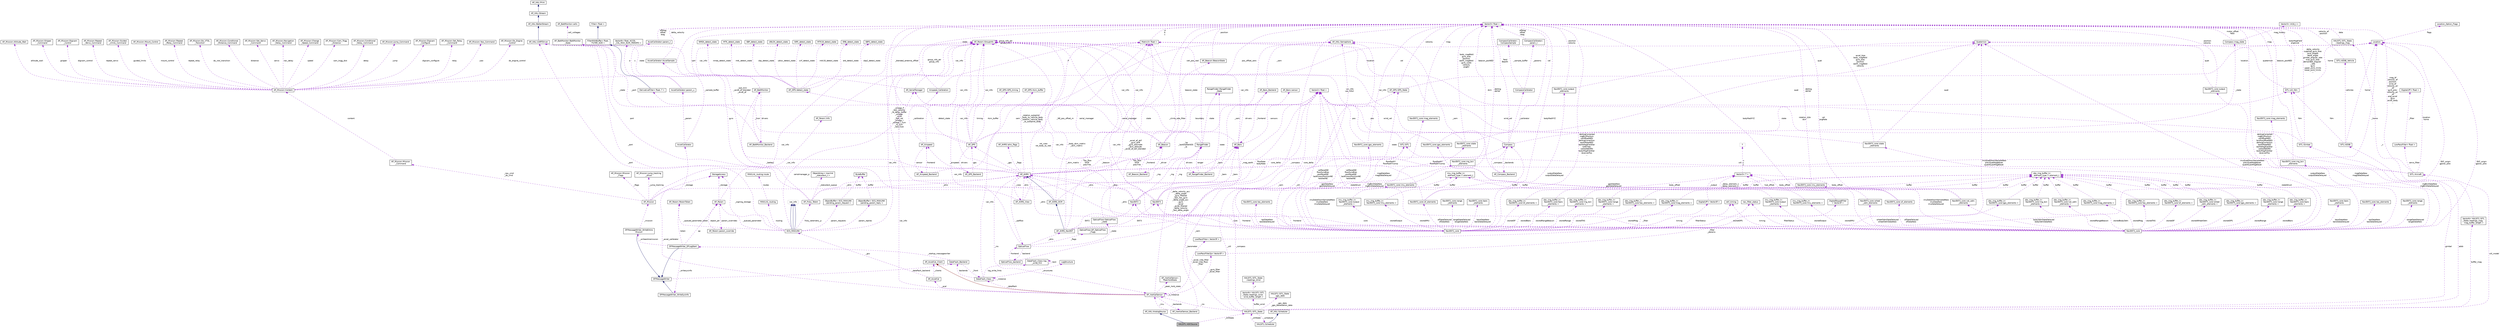 digraph "HALSITL::ADCSource"
{
 // INTERACTIVE_SVG=YES
  edge [fontname="Helvetica",fontsize="10",labelfontname="Helvetica",labelfontsize="10"];
  node [fontname="Helvetica",fontsize="10",shape=record];
  Node1 [label="HALSITL::ADCSource",height=0.2,width=0.4,color="black", fillcolor="grey75", style="filled", fontcolor="black"];
  Node2 -> Node1 [dir="back",color="midnightblue",fontsize="10",style="solid",fontname="Helvetica"];
  Node2 [label="AP_HAL::AnalogSource",height=0.2,width=0.4,color="black", fillcolor="white", style="filled",URL="$classAP__HAL_1_1AnalogSource.html"];
  Node3 -> Node1 [dir="back",color="darkorchid3",fontsize="10",style="dashed",label=" _sitlState" ,fontname="Helvetica"];
  Node3 [label="HALSITL::SITL_State",height=0.2,width=0.4,color="black", fillcolor="white", style="filled",URL="$classHALSITL_1_1SITL__State.html"];
  Node4 -> Node3 [dir="back",color="darkorchid3",fontsize="10",style="dashed",label=" gimbal" ,fontname="Helvetica"];
  Node4 [label="SITL::Gimbal",height=0.2,width=0.4,color="black", fillcolor="white", style="filled",URL="$classSITL_1_1Gimbal.html"];
  Node5 -> Node4 [dir="back",color="darkorchid3",fontsize="10",style="dashed",label=" dcm" ,fontname="Helvetica"];
  Node5 [label="Matrix3\< float \>",height=0.2,width=0.4,color="black", fillcolor="white", style="filled",URL="$classMatrix3.html"];
  Node6 -> Node5 [dir="back",color="darkorchid3",fontsize="10",style="dashed",label=" a\nb\nc" ,fontname="Helvetica"];
  Node6 [label="Vector3\< float \>",height=0.2,width=0.4,color="black", fillcolor="white", style="filled",URL="$classVector3.html"];
  Node6 -> Node4 [dir="back",color="darkorchid3",fontsize="10",style="dashed",label=" delta_velocity\nsupplied_gyro_bias\njoint_angles\ndelta_angle\ngimbal_angular_rate\ntrue_gyro_bias\ndemanded_angular\l_rate\ngyro\nupper_joint_limits\nlower_joint_limits\n..." ,fontname="Helvetica"];
  Node7 -> Node4 [dir="back",color="darkorchid3",fontsize="10",style="dashed",label=" fdm" ,fontname="Helvetica"];
  Node7 [label="SITL::sitl_fdm",height=0.2,width=0.4,color="black", fillcolor="white", style="filled",URL="$structSITL_1_1sitl__fdm.html"];
  Node8 -> Node7 [dir="back",color="darkorchid3",fontsize="10",style="dashed",label=" quaternion" ,fontname="Helvetica"];
  Node8 [label="Quaternion",height=0.2,width=0.4,color="black", fillcolor="white", style="filled",URL="$classQuaternion.html"];
  Node6 -> Node7 [dir="back",color="darkorchid3",fontsize="10",style="dashed",label=" bodyMagField\nangAccel" ,fontname="Helvetica"];
  Node9 -> Node7 [dir="back",color="darkorchid3",fontsize="10",style="dashed",label=" home" ,fontname="Helvetica"];
  Node9 [label="Location",height=0.2,width=0.4,color="black", fillcolor="white", style="filled",URL="$structLocation.html"];
  Node10 -> Node9 [dir="back",color="darkorchid3",fontsize="10",style="dashed",label=" flags" ,fontname="Helvetica"];
  Node10 [label="Location_Option_Flags",height=0.2,width=0.4,color="black", fillcolor="white", style="filled",URL="$structLocation__Option__Flags.html"];
  Node11 -> Node3 [dir="back",color="darkorchid3",fontsize="10",style="dashed",label=" sitl_model" ,fontname="Helvetica"];
  Node11 [label="SITL::Aircraft",height=0.2,width=0.4,color="black", fillcolor="white", style="filled",URL="$classSITL_1_1Aircraft.html"];
  Node5 -> Node11 [dir="back",color="darkorchid3",fontsize="10",style="dashed",label=" rotation_b2e\ndcm" ,fontname="Helvetica"];
  Node12 -> Node11 [dir="back",color="darkorchid3",fontsize="10",style="dashed",label=" servo_filter" ,fontname="Helvetica"];
  Node12 [label="LowPassFilter\< float \>",height=0.2,width=0.4,color="black", fillcolor="white", style="filled",URL="$classLowPassFilter.html"];
  Node13 -> Node12 [dir="back",color="darkorchid3",fontsize="10",style="dashed",label=" _filter" ,fontname="Helvetica"];
  Node13 [label="DigitalLPF\< float \>",height=0.2,width=0.4,color="black", fillcolor="white", style="filled",URL="$classDigitalLPF.html"];
  Node14 -> Node11 [dir="back",color="darkorchid3",fontsize="10",style="dashed",label=" sitl" ,fontname="Helvetica"];
  Node14 [label="SITL::SITL",height=0.2,width=0.4,color="black", fillcolor="white", style="filled",URL="$classSITL_1_1SITL.html"];
  Node15 -> Node14 [dir="back",color="darkorchid3",fontsize="10",style="dashed",label=" var_info\nvar_info2" ,fontname="Helvetica"];
  Node15 [label="AP_Param::GroupInfo",height=0.2,width=0.4,color="black", fillcolor="white", style="filled",URL="$structAP__Param_1_1GroupInfo.html"];
  Node15 -> Node15 [dir="back",color="darkorchid3",fontsize="10",style="dashed",label=" group_info_ptr\ngroup_info" ,fontname="Helvetica"];
  Node7 -> Node14 [dir="back",color="darkorchid3",fontsize="10",style="dashed",label=" state" ,fontname="Helvetica"];
  Node6 -> Node11 [dir="back",color="darkorchid3",fontsize="10",style="dashed",label=" mag_bf\nvelocity_ef\nposition\nwind_ef\nvelocity_air\l_bf\ngyro_prev\nvelocity_air\l_ef\nang_accel\ngyro\naccel_body\n..." ,fontname="Helvetica"];
  Node9 -> Node11 [dir="back",color="darkorchid3",fontsize="10",style="dashed",label=" location\nhome" ,fontname="Helvetica"];
  Node16 -> Node3 [dir="back",color="darkorchid3",fontsize="10",style="dashed",label=" adsb" ,fontname="Helvetica"];
  Node16 [label="SITL::ADSB",height=0.2,width=0.4,color="black", fillcolor="white", style="filled",URL="$classSITL_1_1ADSB.html"];
  Node17 -> Node16 [dir="back",color="darkorchid3",fontsize="10",style="dashed",label=" vehicles" ,fontname="Helvetica"];
  Node17 [label="SITL::ADSB_Vehicle",height=0.2,width=0.4,color="black", fillcolor="white", style="filled",URL="$classSITL_1_1ADSB__Vehicle.html"];
  Node6 -> Node17 [dir="back",color="darkorchid3",fontsize="10",style="dashed",label=" velocity_ef\nposition" ,fontname="Helvetica"];
  Node9 -> Node16 [dir="back",color="darkorchid3",fontsize="10",style="dashed",label=" home" ,fontname="Helvetica"];
  Node7 -> Node16 [dir="back",color="darkorchid3",fontsize="10",style="dashed",label=" fdm" ,fontname="Helvetica"];
  Node18 -> Node3 [dir="back",color="darkorchid3",fontsize="10",style="dashed",label=" buffer_mag" ,fontname="Helvetica"];
  Node18 [label="VectorN\< HALSITL::SITL\l_State::readings_mag,\l mag_buffer_length \>",height=0.2,width=0.4,color="black", fillcolor="white", style="filled",URL="$classVectorN.html"];
  Node19 -> Node18 [dir="back",color="darkorchid3",fontsize="10",style="dashed",label=" _v" ,fontname="Helvetica"];
  Node19 [label="HALSITL::SITL_State\l::readings_mag",height=0.2,width=0.4,color="black", fillcolor="white", style="filled",URL="$structHALSITL_1_1SITL__State_1_1readings__mag.html"];
  Node6 -> Node19 [dir="back",color="darkorchid3",fontsize="10",style="dashed",label=" data" ,fontname="Helvetica"];
  Node20 -> Node3 [dir="back",color="darkorchid3",fontsize="10",style="dashed",label=" _barometer" ,fontname="Helvetica"];
  Node20 [label="AP_Baro",height=0.2,width=0.4,color="black", fillcolor="white", style="filled",URL="$classAP__Baro.html"];
  Node21 -> Node20 [dir="back",color="darkorchid3",fontsize="10",style="dashed",label=" sensors" ,fontname="Helvetica"];
  Node21 [label="AP_Baro::sensor",height=0.2,width=0.4,color="black", fillcolor="white", style="filled",URL="$structAP__Baro_1_1sensor.html"];
  Node22 -> Node20 [dir="back",color="darkorchid3",fontsize="10",style="dashed",label=" _climb_rate_filter" ,fontname="Helvetica"];
  Node22 [label="DerivativeFilter\< float, 7 \>",height=0.2,width=0.4,color="black", fillcolor="white", style="filled",URL="$classDerivativeFilter.html"];
  Node23 -> Node22 [dir="back",color="midnightblue",fontsize="10",style="solid",fontname="Helvetica"];
  Node23 [label="FilterWithBuffer\< float,\l FILTER_SIZE \>",height=0.2,width=0.4,color="black", fillcolor="white", style="filled",URL="$classFilterWithBuffer.html"];
  Node24 -> Node23 [dir="back",color="midnightblue",fontsize="10",style="solid",fontname="Helvetica"];
  Node24 [label="Filter\< float \>",height=0.2,width=0.4,color="black", fillcolor="white", style="filled",URL="$classFilter.html"];
  Node15 -> Node20 [dir="back",color="darkorchid3",fontsize="10",style="dashed",label=" var_info" ,fontname="Helvetica"];
  Node25 -> Node20 [dir="back",color="darkorchid3",fontsize="10",style="dashed",label=" drivers" ,fontname="Helvetica"];
  Node25 [label="AP_Baro_Backend",height=0.2,width=0.4,color="black", fillcolor="white", style="filled",URL="$classAP__Baro__Backend.html"];
  Node20 -> Node25 [dir="back",color="darkorchid3",fontsize="10",style="dashed",label=" _frontend" ,fontname="Helvetica"];
  Node26 -> Node25 [dir="back",color="darkorchid3",fontsize="10",style="dashed",label=" _sem" ,fontname="Helvetica"];
  Node26 [label="AP_HAL::Semaphore",height=0.2,width=0.4,color="black", fillcolor="white", style="filled",URL="$classAP__HAL_1_1Semaphore.html"];
  Node14 -> Node3 [dir="back",color="darkorchid3",fontsize="10",style="dashed",label=" _sitl" ,fontname="Helvetica"];
  Node27 -> Node3 [dir="back",color="darkorchid3",fontsize="10",style="dashed",label=" _scheduler" ,fontname="Helvetica"];
  Node27 [label="HALSITL::Scheduler",height=0.2,width=0.4,color="black", fillcolor="white", style="filled",URL="$classHALSITL_1_1Scheduler.html"];
  Node28 -> Node27 [dir="back",color="midnightblue",fontsize="10",style="solid",fontname="Helvetica"];
  Node28 [label="AP_HAL::Scheduler",height=0.2,width=0.4,color="black", fillcolor="white", style="filled",URL="$classAP__HAL_1_1Scheduler.html"];
  Node3 -> Node27 [dir="back",color="darkorchid3",fontsize="10",style="dashed",label=" _sitlState" ,fontname="Helvetica"];
  Node29 -> Node3 [dir="back",color="darkorchid3",fontsize="10",style="dashed",label=" _ins" ,fontname="Helvetica"];
  Node29 [label="AP_InertialSensor",height=0.2,width=0.4,color="black", fillcolor="white", style="filled",URL="$classAP__InertialSensor.html"];
  Node30 -> Node29 [dir="back",color="firebrick4",fontsize="10",style="solid",fontname="Helvetica"];
  Node30 [label="AP_AccelCal_Client",height=0.2,width=0.4,color="black", fillcolor="white", style="filled",URL="$classAP__AccelCal__Client.html"];
  Node31 -> Node29 [dir="back",color="darkorchid3",fontsize="10",style="dashed",label=" _peak_hold_state" ,fontname="Helvetica"];
  Node31 [label="AP_InertialSensor::\lPeakHoldState",height=0.2,width=0.4,color="black", fillcolor="white", style="filled",URL="$structAP__InertialSensor_1_1PeakHoldState.html"];
  Node32 -> Node29 [dir="back",color="darkorchid3",fontsize="10",style="dashed",label=" _accel_vibe_filter\n_accel_vibe_floor\l_filter" ,fontname="Helvetica"];
  Node32 [label="LowPassFilter\< Vector3f \>",height=0.2,width=0.4,color="black", fillcolor="white", style="filled",URL="$classLowPassFilter.html"];
  Node33 -> Node32 [dir="back",color="darkorchid3",fontsize="10",style="dashed",label=" _filter" ,fontname="Helvetica"];
  Node33 [label="DigitalLPF\< Vector3f \>",height=0.2,width=0.4,color="black", fillcolor="white", style="filled",URL="$classDigitalLPF.html"];
  Node34 -> Node33 [dir="back",color="darkorchid3",fontsize="10",style="dashed",label=" _output" ,fontname="Helvetica"];
  Node34 [label="Vector3\< T \>",height=0.2,width=0.4,color="black", fillcolor="white", style="filled",URL="$classVector3.html"];
  Node35 -> Node34 [dir="back",color="darkorchid3",fontsize="10",style="dashed",label=" x\ny\nz" ,fontname="Helvetica"];
  Node35 [label="T",height=0.2,width=0.4,color="grey75", fillcolor="white", style="filled"];
  Node36 -> Node29 [dir="back",color="darkorchid3",fontsize="10",style="dashed",label=" _backends" ,fontname="Helvetica"];
  Node36 [label="AP_InertialSensor_Backend",height=0.2,width=0.4,color="black", fillcolor="white", style="filled",URL="$classAP__InertialSensor__Backend.html"];
  Node26 -> Node36 [dir="back",color="darkorchid3",fontsize="10",style="dashed",label=" _sem" ,fontname="Helvetica"];
  Node29 -> Node36 [dir="back",color="darkorchid3",fontsize="10",style="dashed",label=" _imu" ,fontname="Helvetica"];
  Node37 -> Node29 [dir="back",color="darkorchid3",fontsize="10",style="dashed",label=" _gyro_filter\n_accel_filter" ,fontname="Helvetica"];
  Node37 [label="LowPassFilter2p\< Vector3f \>",height=0.2,width=0.4,color="black", fillcolor="white", style="filled",URL="$classLowPassFilter2p.html"];
  Node38 -> Node37 [dir="back",color="darkorchid3",fontsize="10",style="dashed",label=" _filter\n_params" ,fontname="Helvetica"];
  Node38 [label="DigitalBiquadFilter\l\< Vector3f \>",height=0.2,width=0.4,color="black", fillcolor="white", style="filled",URL="$classDigitalBiquadFilter.html"];
  Node34 -> Node38 [dir="back",color="darkorchid3",fontsize="10",style="dashed",label=" _delay_element_1\n_delay_element_2" ,fontname="Helvetica"];
  Node39 -> Node29 [dir="back",color="darkorchid3",fontsize="10",style="dashed",label=" _accel_calibrator" ,fontname="Helvetica"];
  Node39 [label="AccelCalibrator",height=0.2,width=0.4,color="black", fillcolor="white", style="filled",URL="$classAccelCalibrator.html"];
  Node40 -> Node39 [dir="back",color="darkorchid3",fontsize="10",style="dashed",label=" _param" ,fontname="Helvetica"];
  Node40 [label="AccelCalibrator::param_u",height=0.2,width=0.4,color="black", fillcolor="white", style="filled",URL="$unionAccelCalibrator_1_1param__u.html"];
  Node41 -> Node40 [dir="back",color="darkorchid3",fontsize="10",style="dashed",label=" s" ,fontname="Helvetica"];
  Node41 [label="AccelCalibrator::param_t",height=0.2,width=0.4,color="black", fillcolor="white", style="filled",URL="$structAccelCalibrator_1_1param__t.html"];
  Node6 -> Node41 [dir="back",color="darkorchid3",fontsize="10",style="dashed",label=" offdiag\noffset\ndiag" ,fontname="Helvetica"];
  Node42 -> Node40 [dir="back",color="darkorchid3",fontsize="10",style="dashed",label=" a" ,fontname="Helvetica"];
  Node42 [label="VectorN\< float, ACCEL\l_CAL_MAX_NUM_PARAMS \>",height=0.2,width=0.4,color="black", fillcolor="white", style="filled",URL="$classVectorN.html"];
  Node43 -> Node39 [dir="back",color="darkorchid3",fontsize="10",style="dashed",label=" _sample_buffer" ,fontname="Helvetica"];
  Node43 [label="AccelCalibrator::AccelSample",height=0.2,width=0.4,color="black", fillcolor="white", style="filled",URL="$structAccelCalibrator_1_1AccelSample.html"];
  Node6 -> Node43 [dir="back",color="darkorchid3",fontsize="10",style="dashed",label=" delta_velocity" ,fontname="Helvetica"];
  Node44 -> Node29 [dir="back",color="darkorchid3",fontsize="10",style="dashed",label=" _dataflash" ,fontname="Helvetica"];
  Node44 [label="DataFlash_Class",height=0.2,width=0.4,color="black", fillcolor="white", style="filled",URL="$classDataFlash__Class.html"];
  Node45 -> Node44 [dir="back",color="darkorchid3",fontsize="10",style="dashed",label=" log_write_fmts" ,fontname="Helvetica"];
  Node45 [label="DataFlash_Class::log\l_write_fmt",height=0.2,width=0.4,color="black", fillcolor="white", style="filled",URL="$structDataFlash__Class_1_1log__write__fmt.html"];
  Node45 -> Node45 [dir="back",color="darkorchid3",fontsize="10",style="dashed",label=" next" ,fontname="Helvetica"];
  Node46 -> Node44 [dir="back",color="darkorchid3",fontsize="10",style="dashed",label=" _structures" ,fontname="Helvetica"];
  Node46 [label="LogStructure",height=0.2,width=0.4,color="black", fillcolor="white", style="filled",URL="$structLogStructure.html"];
  Node44 -> Node44 [dir="back",color="darkorchid3",fontsize="10",style="dashed",label=" _instance" ,fontname="Helvetica"];
  Node47 -> Node44 [dir="back",color="darkorchid3",fontsize="10",style="dashed",label=" backends" ,fontname="Helvetica"];
  Node47 [label="DataFlash_Backend",height=0.2,width=0.4,color="black", fillcolor="white", style="filled",URL="$classDataFlash__Backend.html"];
  Node44 -> Node47 [dir="back",color="darkorchid3",fontsize="10",style="dashed",label=" _front" ,fontname="Helvetica"];
  Node48 -> Node47 [dir="back",color="darkorchid3",fontsize="10",style="dashed",label=" _startup_messagewriter" ,fontname="Helvetica"];
  Node48 [label="DFMessageWriter_DFLogStart",height=0.2,width=0.4,color="black", fillcolor="white", style="filled",URL="$classDFMessageWriter__DFLogStart.html"];
  Node49 -> Node48 [dir="back",color="midnightblue",fontsize="10",style="solid",fontname="Helvetica"];
  Node49 [label="DFMessageWriter",height=0.2,width=0.4,color="black", fillcolor="white", style="filled",URL="$classDFMessageWriter.html"];
  Node47 -> Node49 [dir="back",color="darkorchid3",fontsize="10",style="dashed",label=" _dataflash_backend" ,fontname="Helvetica"];
  Node50 -> Node48 [dir="back",color="darkorchid3",fontsize="10",style="dashed",label=" _writeentiremission" ,fontname="Helvetica"];
  Node50 [label="DFMessageWriter_WriteEntire\lMission",height=0.2,width=0.4,color="black", fillcolor="white", style="filled",URL="$classDFMessageWriter__WriteEntireMission.html"];
  Node49 -> Node50 [dir="back",color="midnightblue",fontsize="10",style="solid",fontname="Helvetica"];
  Node51 -> Node50 [dir="back",color="darkorchid3",fontsize="10",style="dashed",label=" _mission" ,fontname="Helvetica"];
  Node51 [label="AP_Mission",height=0.2,width=0.4,color="black", fillcolor="white", style="filled",URL="$classAP__Mission.html",tooltip="Object managing Mission. "];
  Node52 -> Node51 [dir="back",color="darkorchid3",fontsize="10",style="dashed",label=" _storage" ,fontname="Helvetica"];
  Node52 [label="StorageAccess",height=0.2,width=0.4,color="black", fillcolor="white", style="filled",URL="$classStorageAccess.html"];
  Node53 -> Node51 [dir="back",color="darkorchid3",fontsize="10",style="dashed",label=" _nav_cmd\n_do_cmd" ,fontname="Helvetica"];
  Node53 [label="AP_Mission::Mission\l_Command",height=0.2,width=0.4,color="black", fillcolor="white", style="filled",URL="$structAP__Mission_1_1Mission__Command.html"];
  Node54 -> Node53 [dir="back",color="darkorchid3",fontsize="10",style="dashed",label=" content" ,fontname="Helvetica"];
  Node54 [label="AP_Mission::Content",height=0.2,width=0.4,color="black", fillcolor="white", style="filled",URL="$unionAP__Mission_1_1Content.html"];
  Node55 -> Node54 [dir="back",color="darkorchid3",fontsize="10",style="dashed",label=" guided_limits" ,fontname="Helvetica"];
  Node55 [label="AP_Mission::Guided\l_Limits_Command",height=0.2,width=0.4,color="black", fillcolor="white", style="filled",URL="$structAP__Mission_1_1Guided__Limits__Command.html"];
  Node56 -> Node54 [dir="back",color="darkorchid3",fontsize="10",style="dashed",label=" mount_control" ,fontname="Helvetica"];
  Node56 [label="AP_Mission::Mount_Control",height=0.2,width=0.4,color="black", fillcolor="white", style="filled",URL="$structAP__Mission_1_1Mount__Control.html"];
  Node57 -> Node54 [dir="back",color="darkorchid3",fontsize="10",style="dashed",label=" repeat_relay" ,fontname="Helvetica"];
  Node57 [label="AP_Mission::Repeat\l_Relay_Command",height=0.2,width=0.4,color="black", fillcolor="white", style="filled",URL="$structAP__Mission_1_1Repeat__Relay__Command.html"];
  Node58 -> Node54 [dir="back",color="darkorchid3",fontsize="10",style="dashed",label=" do_vtol_transition" ,fontname="Helvetica"];
  Node58 [label="AP_Mission::Do_VTOL\l_Transition",height=0.2,width=0.4,color="black", fillcolor="white", style="filled",URL="$structAP__Mission_1_1Do__VTOL__Transition.html"];
  Node59 -> Node54 [dir="back",color="darkorchid3",fontsize="10",style="dashed",label=" distance" ,fontname="Helvetica"];
  Node59 [label="AP_Mission::Conditional\l_Distance_Command",height=0.2,width=0.4,color="black", fillcolor="white", style="filled",URL="$structAP__Mission_1_1Conditional__Distance__Command.html"];
  Node60 -> Node54 [dir="back",color="darkorchid3",fontsize="10",style="dashed",label=" servo" ,fontname="Helvetica"];
  Node60 [label="AP_Mission::Set_Servo\l_Command",height=0.2,width=0.4,color="black", fillcolor="white", style="filled",URL="$structAP__Mission_1_1Set__Servo__Command.html"];
  Node61 -> Node54 [dir="back",color="darkorchid3",fontsize="10",style="dashed",label=" nav_delay" ,fontname="Helvetica"];
  Node61 [label="AP_Mission::Navigation\l_Delay_Command",height=0.2,width=0.4,color="black", fillcolor="white", style="filled",URL="$structAP__Mission_1_1Navigation__Delay__Command.html"];
  Node62 -> Node54 [dir="back",color="darkorchid3",fontsize="10",style="dashed",label=" speed" ,fontname="Helvetica"];
  Node62 [label="AP_Mission::Change\l_Speed_Command",height=0.2,width=0.4,color="black", fillcolor="white", style="filled",URL="$structAP__Mission_1_1Change__Speed__Command.html"];
  Node63 -> Node54 [dir="back",color="darkorchid3",fontsize="10",style="dashed",label=" cam_trigg_dist" ,fontname="Helvetica"];
  Node63 [label="AP_Mission::Cam_Trigg\l_Distance",height=0.2,width=0.4,color="black", fillcolor="white", style="filled",URL="$structAP__Mission_1_1Cam__Trigg__Distance.html"];
  Node64 -> Node54 [dir="back",color="darkorchid3",fontsize="10",style="dashed",label=" delay" ,fontname="Helvetica"];
  Node64 [label="AP_Mission::Conditional\l_Delay_Command",height=0.2,width=0.4,color="black", fillcolor="white", style="filled",URL="$structAP__Mission_1_1Conditional__Delay__Command.html"];
  Node65 -> Node54 [dir="back",color="darkorchid3",fontsize="10",style="dashed",label=" jump" ,fontname="Helvetica"];
  Node65 [label="AP_Mission::Jump_Command",height=0.2,width=0.4,color="black", fillcolor="white", style="filled",URL="$structAP__Mission_1_1Jump__Command.html"];
  Node9 -> Node54 [dir="back",color="darkorchid3",fontsize="10",style="dashed",label=" location" ,fontname="Helvetica"];
  Node66 -> Node54 [dir="back",color="darkorchid3",fontsize="10",style="dashed",label=" digicam_configure" ,fontname="Helvetica"];
  Node66 [label="AP_Mission::Digicam\l_Configure",height=0.2,width=0.4,color="black", fillcolor="white", style="filled",URL="$structAP__Mission_1_1Digicam__Configure.html"];
  Node67 -> Node54 [dir="back",color="darkorchid3",fontsize="10",style="dashed",label=" relay" ,fontname="Helvetica"];
  Node67 [label="AP_Mission::Set_Relay\l_Command",height=0.2,width=0.4,color="black", fillcolor="white", style="filled",URL="$structAP__Mission_1_1Set__Relay__Command.html"];
  Node68 -> Node54 [dir="back",color="darkorchid3",fontsize="10",style="dashed",label=" yaw" ,fontname="Helvetica"];
  Node68 [label="AP_Mission::Yaw_Command",height=0.2,width=0.4,color="black", fillcolor="white", style="filled",URL="$structAP__Mission_1_1Yaw__Command.html"];
  Node69 -> Node54 [dir="back",color="darkorchid3",fontsize="10",style="dashed",label=" do_engine_control" ,fontname="Helvetica"];
  Node69 [label="AP_Mission::Do_Engine\l_Control",height=0.2,width=0.4,color="black", fillcolor="white", style="filled",URL="$structAP__Mission_1_1Do__Engine__Control.html"];
  Node70 -> Node54 [dir="back",color="darkorchid3",fontsize="10",style="dashed",label=" altitude_wait" ,fontname="Helvetica"];
  Node70 [label="AP_Mission::Altitude_Wait",height=0.2,width=0.4,color="black", fillcolor="white", style="filled",URL="$structAP__Mission_1_1Altitude__Wait.html"];
  Node71 -> Node54 [dir="back",color="darkorchid3",fontsize="10",style="dashed",label=" gripper" ,fontname="Helvetica"];
  Node71 [label="AP_Mission::Gripper\l_Command",height=0.2,width=0.4,color="black", fillcolor="white", style="filled",URL="$structAP__Mission_1_1Gripper__Command.html"];
  Node72 -> Node54 [dir="back",color="darkorchid3",fontsize="10",style="dashed",label=" digicam_control" ,fontname="Helvetica"];
  Node72 [label="AP_Mission::Digicam\l_Control",height=0.2,width=0.4,color="black", fillcolor="white", style="filled",URL="$structAP__Mission_1_1Digicam__Control.html"];
  Node73 -> Node54 [dir="back",color="darkorchid3",fontsize="10",style="dashed",label=" repeat_servo" ,fontname="Helvetica"];
  Node73 [label="AP_Mission::Repeat\l_Servo_Command",height=0.2,width=0.4,color="black", fillcolor="white", style="filled",URL="$structAP__Mission_1_1Repeat__Servo__Command.html"];
  Node15 -> Node51 [dir="back",color="darkorchid3",fontsize="10",style="dashed",label=" var_info" ,fontname="Helvetica"];
  Node74 -> Node51 [dir="back",color="darkorchid3",fontsize="10",style="dashed",label=" _flags" ,fontname="Helvetica"];
  Node74 [label="AP_Mission::Mission\l_Flags",height=0.2,width=0.4,color="black", fillcolor="white", style="filled",URL="$structAP__Mission_1_1Mission__Flags.html"];
  Node75 -> Node51 [dir="back",color="darkorchid3",fontsize="10",style="dashed",label=" _ahrs" ,fontname="Helvetica"];
  Node75 [label="AP_AHRS",height=0.2,width=0.4,color="black", fillcolor="white", style="filled",URL="$classAP__AHRS.html"];
  Node5 -> Node75 [dir="back",color="darkorchid3",fontsize="10",style="dashed",label=" _rotation_autopilot\l_body_to_vehicle_body\n_rotation_vehicle_body\l_to_autopilot_body" ,fontname="Helvetica"];
  Node76 -> Node75 [dir="back",color="darkorchid3",fontsize="10",style="dashed",label=" _flags" ,fontname="Helvetica"];
  Node76 [label="AP_AHRS::ahrs_flags",height=0.2,width=0.4,color="black", fillcolor="white", style="filled",URL="$structAP__AHRS_1_1ahrs__flags.html"];
  Node20 -> Node75 [dir="back",color="darkorchid3",fontsize="10",style="dashed",label=" _baro" ,fontname="Helvetica"];
  Node77 -> Node75 [dir="back",color="darkorchid3",fontsize="10",style="dashed",label=" _optflow" ,fontname="Helvetica"];
  Node77 [label="OpticalFlow",height=0.2,width=0.4,color="black", fillcolor="white", style="filled",URL="$classOpticalFlow.html"];
  Node78 -> Node77 [dir="back",color="darkorchid3",fontsize="10",style="dashed",label=" _ahrs" ,fontname="Helvetica"];
  Node78 [label="AP_AHRS_NavEKF",height=0.2,width=0.4,color="black", fillcolor="white", style="filled",URL="$classAP__AHRS__NavEKF.html"];
  Node79 -> Node78 [dir="back",color="midnightblue",fontsize="10",style="solid",fontname="Helvetica"];
  Node79 [label="AP_AHRS_DCM",height=0.2,width=0.4,color="black", fillcolor="white", style="filled",URL="$classAP__AHRS__DCM.html"];
  Node75 -> Node79 [dir="back",color="midnightblue",fontsize="10",style="solid",fontname="Helvetica"];
  Node5 -> Node79 [dir="back",color="darkorchid3",fontsize="10",style="dashed",label=" _body_dcm_matrix\n_dcm_matrix" ,fontname="Helvetica"];
  Node6 -> Node79 [dir="back",color="darkorchid3",fontsize="10",style="dashed",label=" _omega_P\n_last_velocity\n_ra_delay_buffer\n_omega\n_wind\n_last_vel\n_omega_I\n_omega_I_sum\n_ra_sum\n_last_fuse\n..." ,fontname="Helvetica"];
  Node80 -> Node79 [dir="back",color="darkorchid3",fontsize="10",style="dashed",label=" _mag_earth" ,fontname="Helvetica"];
  Node80 [label="Vector2\< float \>",height=0.2,width=0.4,color="black", fillcolor="white", style="filled",URL="$structVector2.html"];
  Node5 -> Node78 [dir="back",color="darkorchid3",fontsize="10",style="dashed",label=" _dcm_matrix" ,fontname="Helvetica"];
  Node81 -> Node78 [dir="back",color="darkorchid3",fontsize="10",style="dashed",label=" EKF2" ,fontname="Helvetica"];
  Node81 [label="NavEKF2",height=0.2,width=0.4,color="black", fillcolor="white", style="filled",URL="$classNavEKF2.html"];
  Node20 -> Node81 [dir="back",color="darkorchid3",fontsize="10",style="dashed",label=" _baro" ,fontname="Helvetica"];
  Node15 -> Node81 [dir="back",color="darkorchid3",fontsize="10",style="dashed",label=" var_info" ,fontname="Helvetica"];
  Node80 -> Node81 [dir="back",color="darkorchid3",fontsize="10",style="dashed",label=" core_delta" ,fontname="Helvetica"];
  Node82 -> Node81 [dir="back",color="darkorchid3",fontsize="10",style="dashed",label=" _rng" ,fontname="Helvetica"];
  Node82 [label="RangeFinder",height=0.2,width=0.4,color="black", fillcolor="white", style="filled",URL="$classRangeFinder.html"];
  Node83 -> Node82 [dir="back",color="darkorchid3",fontsize="10",style="dashed",label=" serial_manager" ,fontname="Helvetica"];
  Node83 [label="AP_SerialManager",height=0.2,width=0.4,color="black", fillcolor="white", style="filled",URL="$classAP__SerialManager.html"];
  Node84 -> Node83 [dir="back",color="darkorchid3",fontsize="10",style="dashed",label=" uart" ,fontname="Helvetica"];
  Node84 [label="AP_HAL::UARTDriver",height=0.2,width=0.4,color="black", fillcolor="white", style="filled",URL="$classAP__HAL_1_1UARTDriver.html"];
  Node85 -> Node84 [dir="back",color="midnightblue",fontsize="10",style="solid",fontname="Helvetica"];
  Node85 [label="AP_HAL::BetterStream",height=0.2,width=0.4,color="black", fillcolor="white", style="filled",URL="$classAP__HAL_1_1BetterStream.html"];
  Node86 -> Node85 [dir="back",color="midnightblue",fontsize="10",style="solid",fontname="Helvetica"];
  Node86 [label="AP_HAL::Stream",height=0.2,width=0.4,color="black", fillcolor="white", style="filled",URL="$classAP__HAL_1_1Stream.html"];
  Node87 -> Node86 [dir="back",color="midnightblue",fontsize="10",style="solid",fontname="Helvetica"];
  Node87 [label="AP_HAL::Print",height=0.2,width=0.4,color="black", fillcolor="white", style="filled",URL="$classAP__HAL_1_1Print.html"];
  Node15 -> Node83 [dir="back",color="darkorchid3",fontsize="10",style="dashed",label=" var_info" ,fontname="Helvetica"];
  Node88 -> Node82 [dir="back",color="darkorchid3",fontsize="10",style="dashed",label=" state" ,fontname="Helvetica"];
  Node88 [label="RangeFinder::RangeFinder\l_State",height=0.2,width=0.4,color="black", fillcolor="white", style="filled",URL="$structRangeFinder_1_1RangeFinder__State.html"];
  Node15 -> Node82 [dir="back",color="darkorchid3",fontsize="10",style="dashed",label=" var_info" ,fontname="Helvetica"];
  Node6 -> Node82 [dir="back",color="darkorchid3",fontsize="10",style="dashed",label=" pos_offset_zero" ,fontname="Helvetica"];
  Node89 -> Node82 [dir="back",color="darkorchid3",fontsize="10",style="dashed",label=" drivers" ,fontname="Helvetica"];
  Node89 [label="AP_RangeFinder_Backend",height=0.2,width=0.4,color="black", fillcolor="white", style="filled",URL="$classAP__RangeFinder__Backend.html"];
  Node88 -> Node89 [dir="back",color="darkorchid3",fontsize="10",style="dashed",label=" state" ,fontname="Helvetica"];
  Node26 -> Node89 [dir="back",color="darkorchid3",fontsize="10",style="dashed",label=" _sem" ,fontname="Helvetica"];
  Node82 -> Node89 [dir="back",color="darkorchid3",fontsize="10",style="dashed",label=" ranger" ,fontname="Helvetica"];
  Node75 -> Node81 [dir="back",color="darkorchid3",fontsize="10",style="dashed",label=" _ahrs" ,fontname="Helvetica"];
  Node90 -> Node81 [dir="back",color="darkorchid3",fontsize="10",style="dashed",label=" core" ,fontname="Helvetica"];
  Node90 [label="NavEKF2_core",height=0.2,width=0.4,color="black", fillcolor="white", style="filled",URL="$classNavEKF2__core.html"];
  Node91 -> Node90 [dir="back",color="darkorchid3",fontsize="10",style="dashed",label=" magDataNew\nmagDataDelayed" ,fontname="Helvetica"];
  Node91 [label="NavEKF2_core::mag_elements",height=0.2,width=0.4,color="black", fillcolor="white", style="filled",URL="$structNavEKF2__core_1_1mag__elements.html"];
  Node6 -> Node91 [dir="back",color="darkorchid3",fontsize="10",style="dashed",label=" mag" ,fontname="Helvetica"];
  Node5 -> Node90 [dir="back",color="darkorchid3",fontsize="10",style="dashed",label=" Tbn_flow\nDCM\nprevTnb" ,fontname="Helvetica"];
  Node81 -> Node90 [dir="back",color="darkorchid3",fontsize="10",style="dashed",label=" frontend" ,fontname="Helvetica"];
  Node92 -> Node90 [dir="back",color="darkorchid3",fontsize="10",style="dashed",label=" baroDataNew\nbaroDataDelayed" ,fontname="Helvetica"];
  Node92 [label="NavEKF2_core::baro\l_elements",height=0.2,width=0.4,color="black", fillcolor="white", style="filled",URL="$structNavEKF2__core_1_1baro__elements.html"];
  Node93 -> Node90 [dir="back",color="darkorchid3",fontsize="10",style="dashed",label=" storedIMU" ,fontname="Helvetica"];
  Node93 [label="imu_ring_buffer_t\<\l NavEKF2_core::imu_elements \>",height=0.2,width=0.4,color="black", fillcolor="white", style="filled",URL="$classimu__ring__buffer__t.html"];
  Node94 -> Node93 [dir="back",color="darkorchid3",fontsize="10",style="dashed",label=" buffer" ,fontname="Helvetica"];
  Node94 [label="imu_ring_buffer_t\<\l element_type \>::element_t",height=0.2,width=0.4,color="black", fillcolor="white", style="filled",URL="$structimu__ring__buffer__t_1_1element__t.html"];
  Node95 -> Node90 [dir="back",color="darkorchid3",fontsize="10",style="dashed",label=" rngBcnDataNew\nrngBcnDataDelayed" ,fontname="Helvetica"];
  Node95 [label="NavEKF2_core::rng_bcn\l_elements",height=0.2,width=0.4,color="black", fillcolor="white", style="filled",URL="$structNavEKF2__core_1_1rng__bcn__elements.html"];
  Node6 -> Node95 [dir="back",color="darkorchid3",fontsize="10",style="dashed",label=" beacon_posNED" ,fontname="Helvetica"];
  Node96 -> Node90 [dir="back",color="darkorchid3",fontsize="10",style="dashed",label=" ofDataDelayed\nofDataNew" ,fontname="Helvetica"];
  Node96 [label="NavEKF2_core::of_elements",height=0.2,width=0.4,color="black", fillcolor="white", style="filled",URL="$structNavEKF2__core_1_1of__elements.html"];
  Node6 -> Node96 [dir="back",color="darkorchid3",fontsize="10",style="dashed",label=" bodyRadXYZ" ,fontname="Helvetica"];
  Node34 -> Node96 [dir="back",color="darkorchid3",fontsize="10",style="dashed",label=" body_offset" ,fontname="Helvetica"];
  Node80 -> Node96 [dir="back",color="darkorchid3",fontsize="10",style="dashed",label=" flowRadXY\nflowRadXYcomp" ,fontname="Helvetica"];
  Node97 -> Node90 [dir="back",color="darkorchid3",fontsize="10",style="dashed",label=" storedGPS" ,fontname="Helvetica"];
  Node97 [label="obs_ring_buffer_t\<\l NavEKF2_core::gps_elements \>",height=0.2,width=0.4,color="black", fillcolor="white", style="filled",URL="$classobs__ring__buffer__t.html"];
  Node98 -> Node97 [dir="back",color="darkorchid3",fontsize="10",style="dashed",label=" buffer" ,fontname="Helvetica"];
  Node98 [label="obs_ring_buffer_t\<\l element_type \>::element_t",height=0.2,width=0.4,color="black", fillcolor="white", style="filled",URL="$structobs__ring__buffer__t_1_1element__t.html"];
  Node99 -> Node90 [dir="back",color="darkorchid3",fontsize="10",style="dashed",label=" timing" ,fontname="Helvetica"];
  Node99 [label="ekf_timing",height=0.2,width=0.4,color="black", fillcolor="white", style="filled",URL="$structekf__timing.html"];
  Node100 -> Node90 [dir="back",color="darkorchid3",fontsize="10",style="dashed",label=" tasDataNew\ntasDataDelayed" ,fontname="Helvetica"];
  Node100 [label="NavEKF2_core::tas_elements",height=0.2,width=0.4,color="black", fillcolor="white", style="filled",URL="$structNavEKF2__core_1_1tas__elements.html"];
  Node8 -> Node90 [dir="back",color="darkorchid3",fontsize="10",style="dashed",label=" imuQuatDownSampleNew\nprevQuatMagReset\nquatAtLastMagReset" ,fontname="Helvetica"];
  Node101 -> Node90 [dir="back",color="darkorchid3",fontsize="10",style="dashed",label=" stateStruct" ,fontname="Helvetica"];
  Node101 [label="NavEKF2_core::state\l_elements",height=0.2,width=0.4,color="black", fillcolor="white", style="filled",URL="$structNavEKF2__core_1_1state__elements.html"];
  Node8 -> Node101 [dir="back",color="darkorchid3",fontsize="10",style="dashed",label=" quat" ,fontname="Helvetica"];
  Node6 -> Node101 [dir="back",color="darkorchid3",fontsize="10",style="dashed",label=" body_magfield\ngyro_bias\nposition\nearth_magfield\ngyro_scale\nvelocity\nangErr" ,fontname="Helvetica"];
  Node80 -> Node101 [dir="back",color="darkorchid3",fontsize="10",style="dashed",label=" wind_vel" ,fontname="Helvetica"];
  Node102 -> Node90 [dir="back",color="darkorchid3",fontsize="10",style="dashed",label=" storedOF" ,fontname="Helvetica"];
  Node102 [label="obs_ring_buffer_t\<\l NavEKF2_core::of_elements \>",height=0.2,width=0.4,color="black", fillcolor="white", style="filled",URL="$classobs__ring__buffer__t.html"];
  Node98 -> Node102 [dir="back",color="darkorchid3",fontsize="10",style="dashed",label=" buffer" ,fontname="Helvetica"];
  Node103 -> Node90 [dir="back",color="darkorchid3",fontsize="10",style="dashed",label=" imuDataDownSampledNew\nimuDataNew\nimuDataDelayed" ,fontname="Helvetica"];
  Node103 [label="NavEKF2_core::imu_elements",height=0.2,width=0.4,color="black", fillcolor="white", style="filled",URL="$structNavEKF2__core_1_1imu__elements.html"];
  Node6 -> Node103 [dir="back",color="darkorchid3",fontsize="10",style="dashed",label=" delAng\ndelVel" ,fontname="Helvetica"];
  Node6 -> Node90 [dir="back",color="darkorchid3",fontsize="10",style="dashed",label=" delAngCorrected\nrngBcnPosSum\nvelOffsetNED\ndelAngCorrection\nearthRateNED\nearthMagFieldVar\ntiltErrVec\nvelDotNEDfilt\nbodyMagFieldVar\nreceiverPos\n..." ,fontname="Helvetica"];
  Node104 -> Node90 [dir="back",color="darkorchid3",fontsize="10",style="dashed",label=" filterStatus" ,fontname="Helvetica"];
  Node104 [label="nav_filter_status",height=0.2,width=0.4,color="black", fillcolor="white", style="filled",URL="$unionnav__filter__status.html"];
  Node105 -> Node90 [dir="back",color="darkorchid3",fontsize="10",style="dashed",label=" outputDataNew\noutputDataDelayed" ,fontname="Helvetica"];
  Node105 [label="NavEKF2_core::output\l_elements",height=0.2,width=0.4,color="black", fillcolor="white", style="filled",URL="$structNavEKF2__core_1_1output__elements.html"];
  Node8 -> Node105 [dir="back",color="darkorchid3",fontsize="10",style="dashed",label=" quat" ,fontname="Helvetica"];
  Node6 -> Node105 [dir="back",color="darkorchid3",fontsize="10",style="dashed",label=" position\nvelocity" ,fontname="Helvetica"];
  Node106 -> Node90 [dir="back",color="darkorchid3",fontsize="10",style="dashed",label=" gpsDataNew\ngpsDataDelayed" ,fontname="Helvetica"];
  Node106 [label="NavEKF2_core::gps_elements",height=0.2,width=0.4,color="black", fillcolor="white", style="filled",URL="$structNavEKF2__core_1_1gps__elements.html"];
  Node6 -> Node106 [dir="back",color="darkorchid3",fontsize="10",style="dashed",label=" vel" ,fontname="Helvetica"];
  Node80 -> Node106 [dir="back",color="darkorchid3",fontsize="10",style="dashed",label=" pos" ,fontname="Helvetica"];
  Node80 -> Node90 [dir="back",color="darkorchid3",fontsize="10",style="dashed",label=" velResetNE\nflowGyroBias\nposResetNE\nlastKnownPositionNE\nheldVelNE" ,fontname="Helvetica"];
  Node107 -> Node90 [dir="back",color="darkorchid3",fontsize="10",style="dashed",label=" storedBaro" ,fontname="Helvetica"];
  Node107 [label="obs_ring_buffer_t\<\l NavEKF2_core::baro\l_elements \>",height=0.2,width=0.4,color="black", fillcolor="white", style="filled",URL="$classobs__ring__buffer__t.html"];
  Node98 -> Node107 [dir="back",color="darkorchid3",fontsize="10",style="dashed",label=" buffer" ,fontname="Helvetica"];
  Node108 -> Node90 [dir="back",color="darkorchid3",fontsize="10",style="dashed",label=" storedRangeBeacon" ,fontname="Helvetica"];
  Node108 [label="obs_ring_buffer_t\<\l NavEKF2_core::rng_bcn\l_elements \>",height=0.2,width=0.4,color="black", fillcolor="white", style="filled",URL="$classobs__ring__buffer__t.html"];
  Node98 -> Node108 [dir="back",color="darkorchid3",fontsize="10",style="dashed",label=" buffer" ,fontname="Helvetica"];
  Node109 -> Node90 [dir="back",color="darkorchid3",fontsize="10",style="dashed",label=" storedRange" ,fontname="Helvetica"];
  Node109 [label="obs_ring_buffer_t\<\l NavEKF2_core::range\l_elements \>",height=0.2,width=0.4,color="black", fillcolor="white", style="filled",URL="$classobs__ring__buffer__t.html"];
  Node98 -> Node109 [dir="back",color="darkorchid3",fontsize="10",style="dashed",label=" buffer" ,fontname="Helvetica"];
  Node110 -> Node90 [dir="back",color="darkorchid3",fontsize="10",style="dashed",label=" storedTAS" ,fontname="Helvetica"];
  Node110 [label="obs_ring_buffer_t\<\l NavEKF2_core::tas_elements \>",height=0.2,width=0.4,color="black", fillcolor="white", style="filled",URL="$classobs__ring__buffer__t.html"];
  Node98 -> Node110 [dir="back",color="darkorchid3",fontsize="10",style="dashed",label=" buffer" ,fontname="Helvetica"];
  Node75 -> Node90 [dir="back",color="darkorchid3",fontsize="10",style="dashed",label=" _ahrs" ,fontname="Helvetica"];
  Node111 -> Node90 [dir="back",color="darkorchid3",fontsize="10",style="dashed",label=" storedMag" ,fontname="Helvetica"];
  Node111 [label="obs_ring_buffer_t\<\l NavEKF2_core::mag_elements \>",height=0.2,width=0.4,color="black", fillcolor="white", style="filled",URL="$classobs__ring__buffer__t.html"];
  Node98 -> Node111 [dir="back",color="darkorchid3",fontsize="10",style="dashed",label=" buffer" ,fontname="Helvetica"];
  Node112 -> Node90 [dir="back",color="darkorchid3",fontsize="10",style="dashed",label=" rangeDataDelayed\nrangeDataNew" ,fontname="Helvetica"];
  Node112 [label="NavEKF2_core::range\l_elements",height=0.2,width=0.4,color="black", fillcolor="white", style="filled",URL="$structNavEKF2__core_1_1range__elements.html"];
  Node9 -> Node90 [dir="back",color="darkorchid3",fontsize="10",style="dashed",label=" EKF_origin\ngpsloc_prev" ,fontname="Helvetica"];
  Node113 -> Node90 [dir="back",color="darkorchid3",fontsize="10",style="dashed",label=" storedOutput" ,fontname="Helvetica"];
  Node113 [label="imu_ring_buffer_t\<\l NavEKF2_core::output\l_elements \>",height=0.2,width=0.4,color="black", fillcolor="white", style="filled",URL="$classimu__ring__buffer__t.html"];
  Node94 -> Node113 [dir="back",color="darkorchid3",fontsize="10",style="dashed",label=" buffer" ,fontname="Helvetica"];
  Node114 -> Node78 [dir="back",color="darkorchid3",fontsize="10",style="dashed",label=" EKF3" ,fontname="Helvetica"];
  Node114 [label="NavEKF3",height=0.2,width=0.4,color="black", fillcolor="white", style="filled",URL="$classNavEKF3.html"];
  Node115 -> Node114 [dir="back",color="darkorchid3",fontsize="10",style="dashed",label=" core" ,fontname="Helvetica"];
  Node115 [label="NavEKF3_core",height=0.2,width=0.4,color="black", fillcolor="white", style="filled",URL="$classNavEKF3__core.html"];
  Node116 -> Node115 [dir="back",color="darkorchid3",fontsize="10",style="dashed",label=" storedMag" ,fontname="Helvetica"];
  Node116 [label="obs_ring_buffer_t\<\l NavEKF3_core::mag_elements \>",height=0.2,width=0.4,color="black", fillcolor="white", style="filled",URL="$classobs__ring__buffer__t.html"];
  Node98 -> Node116 [dir="back",color="darkorchid3",fontsize="10",style="dashed",label=" buffer" ,fontname="Helvetica"];
  Node117 -> Node115 [dir="back",color="darkorchid3",fontsize="10",style="dashed",label=" outputDataNew\noutputDataDelayed" ,fontname="Helvetica"];
  Node117 [label="NavEKF3_core::output\l_elements",height=0.2,width=0.4,color="black", fillcolor="white", style="filled",URL="$structNavEKF3__core_1_1output__elements.html"];
  Node8 -> Node117 [dir="back",color="darkorchid3",fontsize="10",style="dashed",label=" quat" ,fontname="Helvetica"];
  Node6 -> Node117 [dir="back",color="darkorchid3",fontsize="10",style="dashed",label=" position\nvelocity" ,fontname="Helvetica"];
  Node118 -> Node115 [dir="back",color="darkorchid3",fontsize="10",style="dashed",label=" gpsDataNew\ngpsDataDelayed" ,fontname="Helvetica"];
  Node118 [label="NavEKF3_core::gps_elements",height=0.2,width=0.4,color="black", fillcolor="white", style="filled",URL="$structNavEKF3__core_1_1gps__elements.html"];
  Node6 -> Node118 [dir="back",color="darkorchid3",fontsize="10",style="dashed",label=" vel" ,fontname="Helvetica"];
  Node80 -> Node118 [dir="back",color="darkorchid3",fontsize="10",style="dashed",label=" pos" ,fontname="Helvetica"];
  Node5 -> Node115 [dir="back",color="darkorchid3",fontsize="10",style="dashed",label=" Tbn_flow\nDCM\nprevTnb" ,fontname="Helvetica"];
  Node114 -> Node115 [dir="back",color="darkorchid3",fontsize="10",style="dashed",label=" frontend" ,fontname="Helvetica"];
  Node119 -> Node115 [dir="back",color="darkorchid3",fontsize="10",style="dashed",label=" storedOF" ,fontname="Helvetica"];
  Node119 [label="obs_ring_buffer_t\<\l NavEKF3_core::of_elements \>",height=0.2,width=0.4,color="black", fillcolor="white", style="filled",URL="$classobs__ring__buffer__t.html"];
  Node98 -> Node119 [dir="back",color="darkorchid3",fontsize="10",style="dashed",label=" buffer" ,fontname="Helvetica"];
  Node99 -> Node115 [dir="back",color="darkorchid3",fontsize="10",style="dashed",label=" timing" ,fontname="Helvetica"];
  Node120 -> Node115 [dir="back",color="darkorchid3",fontsize="10",style="dashed",label=" wheelOdmDataDelayed\nwheelOdmDataNew" ,fontname="Helvetica"];
  Node120 [label="NavEKF3_core::wheel\l_odm_elements",height=0.2,width=0.4,color="black", fillcolor="white", style="filled",URL="$structNavEKF3__core_1_1wheel__odm__elements.html"];
  Node34 -> Node120 [dir="back",color="darkorchid3",fontsize="10",style="dashed",label=" hub_offset" ,fontname="Helvetica"];
  Node121 -> Node115 [dir="back",color="darkorchid3",fontsize="10",style="dashed",label=" bodyOdmDataDelayed\nbodyOdmDataNew" ,fontname="Helvetica"];
  Node121 [label="NavEKF3_core::vel_odm\l_elements",height=0.2,width=0.4,color="black", fillcolor="white", style="filled",URL="$structNavEKF3__core_1_1vel__odm__elements.html"];
  Node6 -> Node121 [dir="back",color="darkorchid3",fontsize="10",style="dashed",label=" vel\nangRate" ,fontname="Helvetica"];
  Node34 -> Node121 [dir="back",color="darkorchid3",fontsize="10",style="dashed",label=" body_offset" ,fontname="Helvetica"];
  Node8 -> Node115 [dir="back",color="darkorchid3",fontsize="10",style="dashed",label=" imuQuatDownSampleNew\nprevQuatMagReset\nquatAtLastMagReset" ,fontname="Helvetica"];
  Node122 -> Node115 [dir="back",color="darkorchid3",fontsize="10",style="dashed",label=" storedWheelOdm" ,fontname="Helvetica"];
  Node122 [label="obs_ring_buffer_t\<\l NavEKF3_core::wheel\l_odm_elements \>",height=0.2,width=0.4,color="black", fillcolor="white", style="filled",URL="$classobs__ring__buffer__t.html"];
  Node98 -> Node122 [dir="back",color="darkorchid3",fontsize="10",style="dashed",label=" buffer" ,fontname="Helvetica"];
  Node6 -> Node115 [dir="back",color="darkorchid3",fontsize="10",style="dashed",label=" delAngCorrected\nrngBcnPosSum\nvelOffsetNED\nbcnPosOffsetNED\ndelAngCorrection\nearthRateNED\nearthMagFieldVar\nvelDotNEDfilt\nbodyMagFieldVar\nreceiverPos\n..." ,fontname="Helvetica"];
  Node104 -> Node115 [dir="back",color="darkorchid3",fontsize="10",style="dashed",label=" filterStatus" ,fontname="Helvetica"];
  Node123 -> Node115 [dir="back",color="darkorchid3",fontsize="10",style="dashed",label=" magDataNew\nmagDataDelayed" ,fontname="Helvetica"];
  Node123 [label="NavEKF3_core::mag_elements",height=0.2,width=0.4,color="black", fillcolor="white", style="filled",URL="$structNavEKF3__core_1_1mag__elements.html"];
  Node6 -> Node123 [dir="back",color="darkorchid3",fontsize="10",style="dashed",label=" mag" ,fontname="Helvetica"];
  Node80 -> Node115 [dir="back",color="darkorchid3",fontsize="10",style="dashed",label=" velResetNE\nflowGyroBias\nposResetNE\nlastKnownPositionNE\nheldVelNE" ,fontname="Helvetica"];
  Node124 -> Node115 [dir="back",color="darkorchid3",fontsize="10",style="dashed",label=" storedGPS" ,fontname="Helvetica"];
  Node124 [label="obs_ring_buffer_t\<\l NavEKF3_core::gps_elements \>",height=0.2,width=0.4,color="black", fillcolor="white", style="filled",URL="$classobs__ring__buffer__t.html"];
  Node98 -> Node124 [dir="back",color="darkorchid3",fontsize="10",style="dashed",label=" buffer" ,fontname="Helvetica"];
  Node125 -> Node115 [dir="back",color="darkorchid3",fontsize="10",style="dashed",label=" stateStruct" ,fontname="Helvetica"];
  Node125 [label="NavEKF3_core::state\l_elements",height=0.2,width=0.4,color="black", fillcolor="white", style="filled",URL="$structNavEKF3__core_1_1state__elements.html"];
  Node8 -> Node125 [dir="back",color="darkorchid3",fontsize="10",style="dashed",label=" quat" ,fontname="Helvetica"];
  Node6 -> Node125 [dir="back",color="darkorchid3",fontsize="10",style="dashed",label=" accel_bias\nbody_magfield\ngyro_bias\nposition\nearth_magfield\nvelocity" ,fontname="Helvetica"];
  Node80 -> Node125 [dir="back",color="darkorchid3",fontsize="10",style="dashed",label=" wind_vel" ,fontname="Helvetica"];
  Node126 -> Node115 [dir="back",color="darkorchid3",fontsize="10",style="dashed",label=" storedRange" ,fontname="Helvetica"];
  Node126 [label="obs_ring_buffer_t\<\l NavEKF3_core::range\l_elements \>",height=0.2,width=0.4,color="black", fillcolor="white", style="filled",URL="$classobs__ring__buffer__t.html"];
  Node98 -> Node126 [dir="back",color="darkorchid3",fontsize="10",style="dashed",label=" buffer" ,fontname="Helvetica"];
  Node127 -> Node115 [dir="back",color="darkorchid3",fontsize="10",style="dashed",label=" rngBcnDataNew\nrngBcnDataDelayed" ,fontname="Helvetica"];
  Node127 [label="NavEKF3_core::rng_bcn\l_elements",height=0.2,width=0.4,color="black", fillcolor="white", style="filled",URL="$structNavEKF3__core_1_1rng__bcn__elements.html"];
  Node6 -> Node127 [dir="back",color="darkorchid3",fontsize="10",style="dashed",label=" beacon_posNED" ,fontname="Helvetica"];
  Node128 -> Node115 [dir="back",color="darkorchid3",fontsize="10",style="dashed",label=" baroDataNew\nbaroDataDelayed" ,fontname="Helvetica"];
  Node128 [label="NavEKF3_core::baro\l_elements",height=0.2,width=0.4,color="black", fillcolor="white", style="filled",URL="$structNavEKF3__core_1_1baro__elements.html"];
  Node75 -> Node115 [dir="back",color="darkorchid3",fontsize="10",style="dashed",label=" _ahrs" ,fontname="Helvetica"];
  Node129 -> Node115 [dir="back",color="darkorchid3",fontsize="10",style="dashed",label=" storedBaro" ,fontname="Helvetica"];
  Node129 [label="obs_ring_buffer_t\<\l NavEKF3_core::baro\l_elements \>",height=0.2,width=0.4,color="black", fillcolor="white", style="filled",URL="$classobs__ring__buffer__t.html"];
  Node98 -> Node129 [dir="back",color="darkorchid3",fontsize="10",style="dashed",label=" buffer" ,fontname="Helvetica"];
  Node9 -> Node115 [dir="back",color="darkorchid3",fontsize="10",style="dashed",label=" EKF_origin\ngpsloc_prev" ,fontname="Helvetica"];
  Node130 -> Node115 [dir="back",color="darkorchid3",fontsize="10",style="dashed",label=" tasDataNew\ntasDataDelayed" ,fontname="Helvetica"];
  Node130 [label="NavEKF3_core::tas_elements",height=0.2,width=0.4,color="black", fillcolor="white", style="filled",URL="$structNavEKF3__core_1_1tas__elements.html"];
  Node131 -> Node115 [dir="back",color="darkorchid3",fontsize="10",style="dashed",label=" storedIMU" ,fontname="Helvetica"];
  Node131 [label="imu_ring_buffer_t\<\l NavEKF3_core::imu_elements \>",height=0.2,width=0.4,color="black", fillcolor="white", style="filled",URL="$classimu__ring__buffer__t.html"];
  Node94 -> Node131 [dir="back",color="darkorchid3",fontsize="10",style="dashed",label=" buffer" ,fontname="Helvetica"];
  Node132 -> Node115 [dir="back",color="darkorchid3",fontsize="10",style="dashed",label=" storedRangeBeacon" ,fontname="Helvetica"];
  Node132 [label="obs_ring_buffer_t\<\l NavEKF3_core::rng_bcn\l_elements \>",height=0.2,width=0.4,color="black", fillcolor="white", style="filled",URL="$classobs__ring__buffer__t.html"];
  Node98 -> Node132 [dir="back",color="darkorchid3",fontsize="10",style="dashed",label=" buffer" ,fontname="Helvetica"];
  Node133 -> Node115 [dir="back",color="darkorchid3",fontsize="10",style="dashed",label=" storedBodyOdm" ,fontname="Helvetica"];
  Node133 [label="obs_ring_buffer_t\<\l NavEKF3_core::vel_odm\l_elements \>",height=0.2,width=0.4,color="black", fillcolor="white", style="filled",URL="$classobs__ring__buffer__t.html"];
  Node98 -> Node133 [dir="back",color="darkorchid3",fontsize="10",style="dashed",label=" buffer" ,fontname="Helvetica"];
  Node134 -> Node115 [dir="back",color="darkorchid3",fontsize="10",style="dashed",label=" ofDataDelayed\nofDataNew" ,fontname="Helvetica"];
  Node134 [label="NavEKF3_core::of_elements",height=0.2,width=0.4,color="black", fillcolor="white", style="filled",URL="$structNavEKF3__core_1_1of__elements.html"];
  Node6 -> Node134 [dir="back",color="darkorchid3",fontsize="10",style="dashed",label=" bodyRadXYZ" ,fontname="Helvetica"];
  Node34 -> Node134 [dir="back",color="darkorchid3",fontsize="10",style="dashed",label=" body_offset" ,fontname="Helvetica"];
  Node80 -> Node134 [dir="back",color="darkorchid3",fontsize="10",style="dashed",label=" flowRadXY\nflowRadXYcomp" ,fontname="Helvetica"];
  Node135 -> Node115 [dir="back",color="darkorchid3",fontsize="10",style="dashed",label=" rangeDataDelayed\nrangeDataNew" ,fontname="Helvetica"];
  Node135 [label="NavEKF3_core::range\l_elements",height=0.2,width=0.4,color="black", fillcolor="white", style="filled",URL="$structNavEKF3__core_1_1range__elements.html"];
  Node136 -> Node115 [dir="back",color="darkorchid3",fontsize="10",style="dashed",label=" imuDataDownSampledNew\nimuDataNew\nimuDataDelayed" ,fontname="Helvetica"];
  Node136 [label="NavEKF3_core::imu_elements",height=0.2,width=0.4,color="black", fillcolor="white", style="filled",URL="$structNavEKF3__core_1_1imu__elements.html"];
  Node6 -> Node136 [dir="back",color="darkorchid3",fontsize="10",style="dashed",label=" delAng\ndelVel" ,fontname="Helvetica"];
  Node137 -> Node115 [dir="back",color="darkorchid3",fontsize="10",style="dashed",label=" storedOutput" ,fontname="Helvetica"];
  Node137 [label="imu_ring_buffer_t\<\l NavEKF3_core::output\l_elements \>",height=0.2,width=0.4,color="black", fillcolor="white", style="filled",URL="$classimu__ring__buffer__t.html"];
  Node94 -> Node137 [dir="back",color="darkorchid3",fontsize="10",style="dashed",label=" buffer" ,fontname="Helvetica"];
  Node138 -> Node115 [dir="back",color="darkorchid3",fontsize="10",style="dashed",label=" storedTAS" ,fontname="Helvetica"];
  Node138 [label="obs_ring_buffer_t\<\l NavEKF3_core::tas_elements \>",height=0.2,width=0.4,color="black", fillcolor="white", style="filled",URL="$classobs__ring__buffer__t.html"];
  Node98 -> Node138 [dir="back",color="darkorchid3",fontsize="10",style="dashed",label=" buffer" ,fontname="Helvetica"];
  Node20 -> Node114 [dir="back",color="darkorchid3",fontsize="10",style="dashed",label=" _baro" ,fontname="Helvetica"];
  Node15 -> Node114 [dir="back",color="darkorchid3",fontsize="10",style="dashed",label=" var_info" ,fontname="Helvetica"];
  Node80 -> Node114 [dir="back",color="darkorchid3",fontsize="10",style="dashed",label=" core_delta" ,fontname="Helvetica"];
  Node82 -> Node114 [dir="back",color="darkorchid3",fontsize="10",style="dashed",label=" _rng" ,fontname="Helvetica"];
  Node75 -> Node114 [dir="back",color="darkorchid3",fontsize="10",style="dashed",label=" _ahrs" ,fontname="Helvetica"];
  Node14 -> Node78 [dir="back",color="darkorchid3",fontsize="10",style="dashed",label=" _sitl" ,fontname="Helvetica"];
  Node6 -> Node78 [dir="back",color="darkorchid3",fontsize="10",style="dashed",label=" _accel_ef_ekf\n_gyro_drift\n_gyro_estimate\n_dcm_attitude\n_accel_ef_ekf_blended" ,fontname="Helvetica"];
  Node15 -> Node77 [dir="back",color="darkorchid3",fontsize="10",style="dashed",label=" var_info" ,fontname="Helvetica"];
  Node139 -> Node77 [dir="back",color="darkorchid3",fontsize="10",style="dashed",label=" _state" ,fontname="Helvetica"];
  Node139 [label="OpticalFlow::OpticalFlow\l_state",height=0.2,width=0.4,color="black", fillcolor="white", style="filled",URL="$structOpticalFlow_1_1OpticalFlow__state.html"];
  Node80 -> Node139 [dir="back",color="darkorchid3",fontsize="10",style="dashed",label=" flowRate\nbodyRate" ,fontname="Helvetica"];
  Node140 -> Node77 [dir="back",color="darkorchid3",fontsize="10",style="dashed",label=" backend" ,fontname="Helvetica"];
  Node140 [label="OpticalFlow_backend",height=0.2,width=0.4,color="black", fillcolor="white", style="filled",URL="$classOpticalFlow__backend.html"];
  Node77 -> Node140 [dir="back",color="darkorchid3",fontsize="10",style="dashed",label=" frontend" ,fontname="Helvetica"];
  Node26 -> Node140 [dir="back",color="darkorchid3",fontsize="10",style="dashed",label=" _sem" ,fontname="Helvetica"];
  Node141 -> Node77 [dir="back",color="darkorchid3",fontsize="10",style="dashed",label=" _flags" ,fontname="Helvetica"];
  Node141 [label="OpticalFlow::AP_OpticalFlow\l_Flags",height=0.2,width=0.4,color="black", fillcolor="white", style="filled",URL="$structOpticalFlow_1_1AP__OpticalFlow__Flags.html"];
  Node15 -> Node75 [dir="back",color="darkorchid3",fontsize="10",style="dashed",label=" var_info" ,fontname="Helvetica"];
  Node142 -> Node75 [dir="back",color="darkorchid3",fontsize="10",style="dashed",label=" _view" ,fontname="Helvetica"];
  Node142 [label="AP_AHRS_View",height=0.2,width=0.4,color="black", fillcolor="white", style="filled",URL="$classAP__AHRS__View.html"];
  Node5 -> Node142 [dir="back",color="darkorchid3",fontsize="10",style="dashed",label=" rot_view\nrot_body_to_ned" ,fontname="Helvetica"];
  Node6 -> Node142 [dir="back",color="darkorchid3",fontsize="10",style="dashed",label=" gyro" ,fontname="Helvetica"];
  Node75 -> Node142 [dir="back",color="darkorchid3",fontsize="10",style="dashed",label=" ahrs" ,fontname="Helvetica"];
  Node6 -> Node75 [dir="back",color="darkorchid3",fontsize="10",style="dashed",label=" _last_trim\n_accel_ef_blended\n_accel_ef" ,fontname="Helvetica"];
  Node29 -> Node75 [dir="back",color="darkorchid3",fontsize="10",style="dashed",label=" _ins" ,fontname="Helvetica"];
  Node143 -> Node75 [dir="back",color="darkorchid3",fontsize="10",style="dashed",label=" _airspeed" ,fontname="Helvetica"];
  Node143 [label="AP_Airspeed",height=0.2,width=0.4,color="black", fillcolor="white", style="filled",URL="$classAP__Airspeed.html"];
  Node15 -> Node143 [dir="back",color="darkorchid3",fontsize="10",style="dashed",label=" var_info" ,fontname="Helvetica"];
  Node144 -> Node143 [dir="back",color="darkorchid3",fontsize="10",style="dashed",label=" sensor" ,fontname="Helvetica"];
  Node144 [label="AP_Airspeed_Backend",height=0.2,width=0.4,color="black", fillcolor="white", style="filled",URL="$classAP__Airspeed__Backend.html"];
  Node143 -> Node144 [dir="back",color="darkorchid3",fontsize="10",style="dashed",label=" frontend" ,fontname="Helvetica"];
  Node26 -> Node144 [dir="back",color="darkorchid3",fontsize="10",style="dashed",label=" sem" ,fontname="Helvetica"];
  Node145 -> Node143 [dir="back",color="darkorchid3",fontsize="10",style="dashed",label=" _calibration" ,fontname="Helvetica"];
  Node145 [label="Airspeed_Calibration",height=0.2,width=0.4,color="black", fillcolor="white", style="filled",URL="$classAirspeed__Calibration.html"];
  Node5 -> Node145 [dir="back",color="darkorchid3",fontsize="10",style="dashed",label=" P" ,fontname="Helvetica"];
  Node6 -> Node145 [dir="back",color="darkorchid3",fontsize="10",style="dashed",label=" state" ,fontname="Helvetica"];
  Node80 -> Node75 [dir="back",color="darkorchid3",fontsize="10",style="dashed",label=" _hp\n_lastGndVelADS\n_lp" ,fontname="Helvetica"];
  Node146 -> Node75 [dir="back",color="darkorchid3",fontsize="10",style="dashed",label=" _gps" ,fontname="Helvetica"];
  Node146 [label="AP_GPS",height=0.2,width=0.4,color="black", fillcolor="white", style="filled",URL="$classAP__GPS.html"];
  Node147 -> Node146 [dir="back",color="darkorchid3",fontsize="10",style="dashed",label=" detect_state" ,fontname="Helvetica"];
  Node147 [label="AP_GPS::detect_state",height=0.2,width=0.4,color="black", fillcolor="white", style="filled",URL="$structAP__GPS_1_1detect__state.html"];
  Node148 -> Node147 [dir="back",color="darkorchid3",fontsize="10",style="dashed",label=" sbp_detect_state" ,fontname="Helvetica"];
  Node148 [label="SBP_detect_state",height=0.2,width=0.4,color="black", fillcolor="white", style="filled",URL="$structSBP__detect__state.html"];
  Node149 -> Node147 [dir="back",color="darkorchid3",fontsize="10",style="dashed",label=" ublox_detect_state" ,fontname="Helvetica"];
  Node149 [label="UBLOX_detect_state",height=0.2,width=0.4,color="black", fillcolor="white", style="filled",URL="$structUBLOX__detect__state.html"];
  Node150 -> Node147 [dir="back",color="darkorchid3",fontsize="10",style="dashed",label=" sirf_detect_state" ,fontname="Helvetica"];
  Node150 [label="SIRF_detect_state",height=0.2,width=0.4,color="black", fillcolor="white", style="filled",URL="$structSIRF__detect__state.html"];
  Node151 -> Node147 [dir="back",color="darkorchid3",fontsize="10",style="dashed",label=" mtk19_detect_state" ,fontname="Helvetica"];
  Node151 [label="MTK19_detect_state",height=0.2,width=0.4,color="black", fillcolor="white", style="filled",URL="$structMTK19__detect__state.html"];
  Node152 -> Node147 [dir="back",color="darkorchid3",fontsize="10",style="dashed",label=" erb_detect_state" ,fontname="Helvetica"];
  Node152 [label="ERB_detect_state",height=0.2,width=0.4,color="black", fillcolor="white", style="filled",URL="$structERB__detect__state.html"];
  Node153 -> Node147 [dir="back",color="darkorchid3",fontsize="10",style="dashed",label=" sbp2_detect_state" ,fontname="Helvetica"];
  Node153 [label="SBP2_detect_state",height=0.2,width=0.4,color="black", fillcolor="white", style="filled",URL="$structSBP2__detect__state.html"];
  Node154 -> Node147 [dir="back",color="darkorchid3",fontsize="10",style="dashed",label=" nmea_detect_state" ,fontname="Helvetica"];
  Node154 [label="NMEA_detect_state",height=0.2,width=0.4,color="black", fillcolor="white", style="filled",URL="$structNMEA__detect__state.html"];
  Node155 -> Node147 [dir="back",color="darkorchid3",fontsize="10",style="dashed",label=" mtk_detect_state" ,fontname="Helvetica"];
  Node155 [label="MTK_detect_state",height=0.2,width=0.4,color="black", fillcolor="white", style="filled",URL="$structMTK__detect__state.html"];
  Node156 -> Node146 [dir="back",color="darkorchid3",fontsize="10",style="dashed",label=" timing" ,fontname="Helvetica"];
  Node156 [label="AP_GPS::GPS_timing",height=0.2,width=0.4,color="black", fillcolor="white", style="filled",URL="$structAP__GPS_1_1GPS__timing.html"];
  Node157 -> Node146 [dir="back",color="darkorchid3",fontsize="10",style="dashed",label=" drivers" ,fontname="Helvetica"];
  Node157 [label="AP_GPS_Backend",height=0.2,width=0.4,color="black", fillcolor="white", style="filled",URL="$classAP__GPS__Backend.html"];
  Node84 -> Node157 [dir="back",color="darkorchid3",fontsize="10",style="dashed",label=" port" ,fontname="Helvetica"];
  Node146 -> Node157 [dir="back",color="darkorchid3",fontsize="10",style="dashed",label=" gps" ,fontname="Helvetica"];
  Node158 -> Node157 [dir="back",color="darkorchid3",fontsize="10",style="dashed",label=" state" ,fontname="Helvetica"];
  Node158 [label="AP_GPS::GPS_State",height=0.2,width=0.4,color="black", fillcolor="white", style="filled",URL="$structAP__GPS_1_1GPS__State.html"];
  Node6 -> Node158 [dir="back",color="darkorchid3",fontsize="10",style="dashed",label=" velocity" ,fontname="Helvetica"];
  Node9 -> Node158 [dir="back",color="darkorchid3",fontsize="10",style="dashed",label=" location" ,fontname="Helvetica"];
  Node84 -> Node146 [dir="back",color="darkorchid3",fontsize="10",style="dashed",label=" _port" ,fontname="Helvetica"];
  Node15 -> Node146 [dir="back",color="darkorchid3",fontsize="10",style="dashed",label=" var_info" ,fontname="Helvetica"];
  Node6 -> Node146 [dir="back",color="darkorchid3",fontsize="10",style="dashed",label=" _blended_antenna_offset" ,fontname="Helvetica"];
  Node80 -> Node146 [dir="back",color="darkorchid3",fontsize="10",style="dashed",label=" _NE_pos_offset_m" ,fontname="Helvetica"];
  Node159 -> Node146 [dir="back",color="darkorchid3",fontsize="10",style="dashed",label=" rtcm_buffer" ,fontname="Helvetica"];
  Node159 [label="AP_GPS::rtcm_buffer",height=0.2,width=0.4,color="black", fillcolor="white", style="filled",URL="$structAP__GPS_1_1rtcm__buffer.html"];
  Node158 -> Node146 [dir="back",color="darkorchid3",fontsize="10",style="dashed",label=" state" ,fontname="Helvetica"];
  Node9 -> Node75 [dir="back",color="darkorchid3",fontsize="10",style="dashed",label=" _home" ,fontname="Helvetica"];
  Node160 -> Node75 [dir="back",color="darkorchid3",fontsize="10",style="dashed",label=" _beacon" ,fontname="Helvetica"];
  Node160 [label="AP_Beacon",height=0.2,width=0.4,color="black", fillcolor="white", style="filled",URL="$classAP__Beacon.html"];
  Node83 -> Node160 [dir="back",color="darkorchid3",fontsize="10",style="dashed",label=" serial_manager" ,fontname="Helvetica"];
  Node161 -> Node160 [dir="back",color="darkorchid3",fontsize="10",style="dashed",label=" _driver" ,fontname="Helvetica"];
  Node161 [label="AP_Beacon_Backend",height=0.2,width=0.4,color="black", fillcolor="white", style="filled",URL="$classAP__Beacon__Backend.html"];
  Node160 -> Node161 [dir="back",color="darkorchid3",fontsize="10",style="dashed",label=" _frontend" ,fontname="Helvetica"];
  Node15 -> Node160 [dir="back",color="darkorchid3",fontsize="10",style="dashed",label=" var_info" ,fontname="Helvetica"];
  Node6 -> Node160 [dir="back",color="darkorchid3",fontsize="10",style="dashed",label=" veh_pos_ned" ,fontname="Helvetica"];
  Node80 -> Node160 [dir="back",color="darkorchid3",fontsize="10",style="dashed",label=" boundary" ,fontname="Helvetica"];
  Node162 -> Node160 [dir="back",color="darkorchid3",fontsize="10",style="dashed",label=" beacon_state" ,fontname="Helvetica"];
  Node162 [label="AP_Beacon::BeaconState",height=0.2,width=0.4,color="black", fillcolor="white", style="filled",URL="$structAP__Beacon_1_1BeaconState.html"];
  Node6 -> Node162 [dir="back",color="darkorchid3",fontsize="10",style="dashed",label=" position" ,fontname="Helvetica"];
  Node163 -> Node75 [dir="back",color="darkorchid3",fontsize="10",style="dashed",label=" _compass" ,fontname="Helvetica"];
  Node163 [label="Compass",height=0.2,width=0.4,color="black", fillcolor="white", style="filled",URL="$classCompass.html"];
  Node15 -> Node163 [dir="back",color="darkorchid3",fontsize="10",style="dashed",label=" var_info" ,fontname="Helvetica"];
  Node6 -> Node163 [dir="back",color="darkorchid3",fontsize="10",style="dashed",label=" field\nBearth" ,fontname="Helvetica"];
  Node164 -> Node163 [dir="back",color="darkorchid3",fontsize="10",style="dashed",label=" _calibrator" ,fontname="Helvetica"];
  Node164 [label="CompassCalibrator",height=0.2,width=0.4,color="black", fillcolor="white", style="filled",URL="$classCompassCalibrator.html"];
  Node165 -> Node164 [dir="back",color="darkorchid3",fontsize="10",style="dashed",label=" _params" ,fontname="Helvetica"];
  Node165 [label="CompassCalibrator::\lparam_t",height=0.2,width=0.4,color="black", fillcolor="white", style="filled",URL="$classCompassCalibrator_1_1param__t.html"];
  Node6 -> Node165 [dir="back",color="darkorchid3",fontsize="10",style="dashed",label=" offdiag\noffset\ndiag" ,fontname="Helvetica"];
  Node166 -> Node164 [dir="back",color="darkorchid3",fontsize="10",style="dashed",label=" _sample_buffer" ,fontname="Helvetica"];
  Node166 [label="CompassCalibrator::\lCompassSample",height=0.2,width=0.4,color="black", fillcolor="white", style="filled",URL="$classCompassCalibrator_1_1CompassSample.html"];
  Node167 -> Node163 [dir="back",color="darkorchid3",fontsize="10",style="dashed",label=" _backends" ,fontname="Helvetica"];
  Node167 [label="AP_Compass_Backend",height=0.2,width=0.4,color="black", fillcolor="white", style="filled",URL="$classAP__Compass__Backend.html"];
  Node26 -> Node167 [dir="back",color="darkorchid3",fontsize="10",style="dashed",label=" _sem" ,fontname="Helvetica"];
  Node163 -> Node167 [dir="back",color="darkorchid3",fontsize="10",style="dashed",label=" _compass" ,fontname="Helvetica"];
  Node168 -> Node163 [dir="back",color="darkorchid3",fontsize="10",style="dashed",label=" _state" ,fontname="Helvetica"];
  Node168 [label="Compass::mag_state",height=0.2,width=0.4,color="black", fillcolor="white", style="filled",URL="$structCompass_1_1mag__state.html"];
  Node6 -> Node168 [dir="back",color="darkorchid3",fontsize="10",style="dashed",label=" motor_offset\nfield" ,fontname="Helvetica"];
  Node169 -> Node168 [dir="back",color="darkorchid3",fontsize="10",style="dashed",label=" mag_history" ,fontname="Helvetica"];
  Node169 [label="Vector3\< int16_t \>",height=0.2,width=0.4,color="black", fillcolor="white", style="filled",URL="$classVector3.html"];
  Node170 -> Node51 [dir="back",color="darkorchid3",fontsize="10",style="dashed",label=" _jump_tracking" ,fontname="Helvetica"];
  Node170 [label="AP_Mission::jump_tracking\l_struct",height=0.2,width=0.4,color="black", fillcolor="white", style="filled",URL="$structAP__Mission_1_1jump__tracking__struct.html"];
  Node171 -> Node48 [dir="back",color="darkorchid3",fontsize="10",style="dashed",label=" _writesysinfo" ,fontname="Helvetica"];
  Node171 [label="DFMessageWriter_WriteSysInfo",height=0.2,width=0.4,color="black", fillcolor="white", style="filled",URL="$classDFMessageWriter__WriteSysInfo.html"];
  Node49 -> Node171 [dir="back",color="midnightblue",fontsize="10",style="solid",fontname="Helvetica"];
  Node172 -> Node48 [dir="back",color="darkorchid3",fontsize="10",style="dashed",label=" token" ,fontname="Helvetica"];
  Node172 [label="AP_Param::ParamToken",height=0.2,width=0.4,color="black", fillcolor="white", style="filled",URL="$structAP__Param_1_1ParamToken.html"];
  Node173 -> Node48 [dir="back",color="darkorchid3",fontsize="10",style="dashed",label=" ap" ,fontname="Helvetica"];
  Node173 [label="AP_Param",height=0.2,width=0.4,color="black", fillcolor="white", style="filled",URL="$classAP__Param.html"];
  Node52 -> Node173 [dir="back",color="darkorchid3",fontsize="10",style="dashed",label=" _storage" ,fontname="Helvetica"];
  Node174 -> Node173 [dir="back",color="darkorchid3",fontsize="10",style="dashed",label=" _var_info" ,fontname="Helvetica"];
  Node174 [label="AP_Param::Info",height=0.2,width=0.4,color="black", fillcolor="white", style="filled",URL="$structAP__Param_1_1Info.html"];
  Node15 -> Node174 [dir="back",color="darkorchid3",fontsize="10",style="dashed",label=" group_info_ptr\ngroup_info" ,fontname="Helvetica"];
  Node175 -> Node173 [dir="back",color="darkorchid3",fontsize="10",style="dashed",label=" param_overrides" ,fontname="Helvetica"];
  Node175 [label="AP_Param::param_override",height=0.2,width=0.4,color="black", fillcolor="white", style="filled",URL="$structAP__Param_1_1param__override.html"];
  Node173 -> Node175 [dir="back",color="darkorchid3",fontsize="10",style="dashed",label=" object_ptr" ,fontname="Helvetica"];
  Node15 -> Node44 [dir="back",color="darkorchid3",fontsize="10",style="dashed",label=" var_info" ,fontname="Helvetica"];
  Node15 -> Node29 [dir="back",color="darkorchid3",fontsize="10",style="dashed",label=" var_info" ,fontname="Helvetica"];
  Node29 -> Node29 [dir="back",color="darkorchid3",fontsize="10",style="dashed",label=" _s_instance" ,fontname="Helvetica"];
  Node6 -> Node29 [dir="back",color="darkorchid3",fontsize="10",style="dashed",label=" _delta_velocity_acc\n_delta_angle\n_gyro_filtered\n_last_raw_gyro\n_delta_angle_acc\n_gyro\n_accel\n_accel_filtered\n_delta_velocity\n_last_delta_angle\n..." ,fontname="Helvetica"];
  Node176 -> Node29 [dir="back",color="darkorchid3",fontsize="10",style="dashed",label=" _acal" ,fontname="Helvetica"];
  Node176 [label="AP_AccelCal",height=0.2,width=0.4,color="black", fillcolor="white", style="filled",URL="$classAP__AccelCal.html"];
  Node177 -> Node176 [dir="back",color="darkorchid3",fontsize="10",style="dashed",label=" _gcs" ,fontname="Helvetica"];
  Node177 [label="GCS_MAVLINK",height=0.2,width=0.4,color="black", fillcolor="white", style="filled",URL="$structGCS__MAVLINK.html",tooltip="MAVLink transport control class. "];
  Node178 -> Node177 [dir="back",color="midnightblue",fontsize="10",style="solid",fontname="Helvetica"];
  Node178 [label="var_info",height=0.2,width=0.4,color="grey75", fillcolor="white", style="filled"];
  Node178 -> Node177 [dir="back",color="midnightblue",fontsize="10",style="solid",fontname="Helvetica"];
  Node178 -> Node177 [dir="back",color="midnightblue",fontsize="10",style="solid",fontname="Helvetica"];
  Node52 -> Node177 [dir="back",color="darkorchid3",fontsize="10",style="dashed",label=" _signing_storage" ,fontname="Helvetica"];
  Node83 -> Node177 [dir="back",color="darkorchid3",fontsize="10",style="dashed",label=" serialmanager_p" ,fontname="Helvetica"];
  Node179 -> Node177 [dir="back",color="darkorchid3",fontsize="10",style="dashed",label=" param_replies" ,fontname="Helvetica"];
  Node179 [label="ObjectBuffer\< GCS_MAVLINK\l::pending_param_reply \>",height=0.2,width=0.4,color="black", fillcolor="white", style="filled",URL="$classObjectBuffer.html"];
  Node180 -> Node179 [dir="back",color="darkorchid3",fontsize="10",style="dashed",label=" buffer" ,fontname="Helvetica"];
  Node180 [label="ByteBuffer",height=0.2,width=0.4,color="black", fillcolor="white", style="filled",URL="$classByteBuffer.html"];
  Node181 -> Node177 [dir="back",color="darkorchid3",fontsize="10",style="dashed",label=" param_requests" ,fontname="Helvetica"];
  Node181 [label="ObjectBuffer\< GCS_MAVLINK\l::pending_param_request \>",height=0.2,width=0.4,color="black", fillcolor="white", style="filled",URL="$classObjectBuffer.html"];
  Node180 -> Node181 [dir="back",color="darkorchid3",fontsize="10",style="dashed",label=" buffer" ,fontname="Helvetica"];
  Node172 -> Node177 [dir="back",color="darkorchid3",fontsize="10",style="dashed",label=" _queued_parameter_token" ,fontname="Helvetica"];
  Node182 -> Node177 [dir="back",color="darkorchid3",fontsize="10",style="dashed",label=" routing" ,fontname="Helvetica"];
  Node182 [label="MAVLink_routing",height=0.2,width=0.4,color="black", fillcolor="white", style="filled",URL="$classMAVLink__routing.html"];
  Node183 -> Node182 [dir="back",color="darkorchid3",fontsize="10",style="dashed",label=" routes" ,fontname="Helvetica"];
  Node183 [label="MAVLink_routing::route",height=0.2,width=0.4,color="black", fillcolor="white", style="filled",URL="$structMAVLink__routing_1_1route.html"];
  Node84 -> Node177 [dir="back",color="darkorchid3",fontsize="10",style="dashed",label=" _port" ,fontname="Helvetica"];
  Node173 -> Node177 [dir="back",color="darkorchid3",fontsize="10",style="dashed",label=" _queued_parameter" ,fontname="Helvetica"];
  Node15 -> Node177 [dir="back",color="darkorchid3",fontsize="10",style="dashed",label=" var_info" ,fontname="Helvetica"];
  Node184 -> Node177 [dir="back",color="darkorchid3",fontsize="10",style="dashed",label=" frsky_telemetry_p" ,fontname="Helvetica"];
  Node184 [label="AP_Frsky_Telem",height=0.2,width=0.4,color="black", fillcolor="white", style="filled",URL="$classAP__Frsky__Telem.html"];
  Node185 -> Node184 [dir="back",color="darkorchid3",fontsize="10",style="dashed",label=" _battery" ,fontname="Helvetica"];
  Node185 [label="AP_BattMonitor",height=0.2,width=0.4,color="black", fillcolor="white", style="filled",URL="$classAP__BattMonitor.html"];
  Node15 -> Node185 [dir="back",color="darkorchid3",fontsize="10",style="dashed",label=" var_info" ,fontname="Helvetica"];
  Node186 -> Node185 [dir="back",color="darkorchid3",fontsize="10",style="dashed",label=" state" ,fontname="Helvetica"];
  Node186 [label="AP_BattMonitor::BattMonitor\l_State",height=0.2,width=0.4,color="black", fillcolor="white", style="filled",URL="$structAP__BattMonitor_1_1BattMonitor__State.html"];
  Node187 -> Node186 [dir="back",color="darkorchid3",fontsize="10",style="dashed",label=" cell_voltages" ,fontname="Helvetica"];
  Node187 [label="AP_BattMonitor::cells",height=0.2,width=0.4,color="black", fillcolor="white", style="filled",URL="$structAP__BattMonitor_1_1cells.html"];
  Node188 -> Node185 [dir="back",color="darkorchid3",fontsize="10",style="dashed",label=" drivers" ,fontname="Helvetica"];
  Node188 [label="AP_BattMonitor_Backend",height=0.2,width=0.4,color="black", fillcolor="white", style="filled",URL="$classAP__BattMonitor__Backend.html"];
  Node185 -> Node188 [dir="back",color="darkorchid3",fontsize="10",style="dashed",label=" _mon" ,fontname="Helvetica"];
  Node186 -> Node188 [dir="back",color="darkorchid3",fontsize="10",style="dashed",label=" _state" ,fontname="Helvetica"];
  Node84 -> Node184 [dir="back",color="darkorchid3",fontsize="10",style="dashed",label=" _port" ,fontname="Helvetica"];
  Node82 -> Node184 [dir="back",color="darkorchid3",fontsize="10",style="dashed",label=" _rng" ,fontname="Helvetica"];
  Node75 -> Node184 [dir="back",color="darkorchid3",fontsize="10",style="dashed",label=" _ahrs" ,fontname="Helvetica"];
  Node189 -> Node184 [dir="back",color="darkorchid3",fontsize="10",style="dashed",label=" _statustext_queue" ,fontname="Helvetica"];
  Node189 [label="ObjectArray\< mavlink\l_statustext_t \>",height=0.2,width=0.4,color="black", fillcolor="white", style="filled",URL="$classObjectArray.html"];
  Node30 -> Node176 [dir="back",color="darkorchid3",fontsize="10",style="dashed",label=" _clients" ,fontname="Helvetica"];
  Node190 -> Node3 [dir="back",color="darkorchid3",fontsize="10",style="dashed",label=" _gps_data\n_gps_basestation_data" ,fontname="Helvetica"];
  Node190 [label="HALSITL::SITL_State\l::gps_data",height=0.2,width=0.4,color="black", fillcolor="white", style="filled",URL="$structHALSITL_1_1SITL__State_1_1gps__data.html"];
  Node191 -> Node3 [dir="back",color="darkorchid3",fontsize="10",style="dashed",label=" buffer_wind" ,fontname="Helvetica"];
  Node191 [label="VectorN\< HALSITL::SITL\l_State::readings_wind,\l wind_buffer_length \>",height=0.2,width=0.4,color="black", fillcolor="white", style="filled",URL="$classVectorN.html"];
  Node192 -> Node191 [dir="back",color="darkorchid3",fontsize="10",style="dashed",label=" _v" ,fontname="Helvetica"];
  Node192 [label="HALSITL::SITL_State\l::readings_wind",height=0.2,width=0.4,color="black", fillcolor="white", style="filled",URL="$structHALSITL_1_1SITL__State_1_1readings__wind.html"];
  Node163 -> Node3 [dir="back",color="darkorchid3",fontsize="10",style="dashed",label=" _compass" ,fontname="Helvetica"];
}
